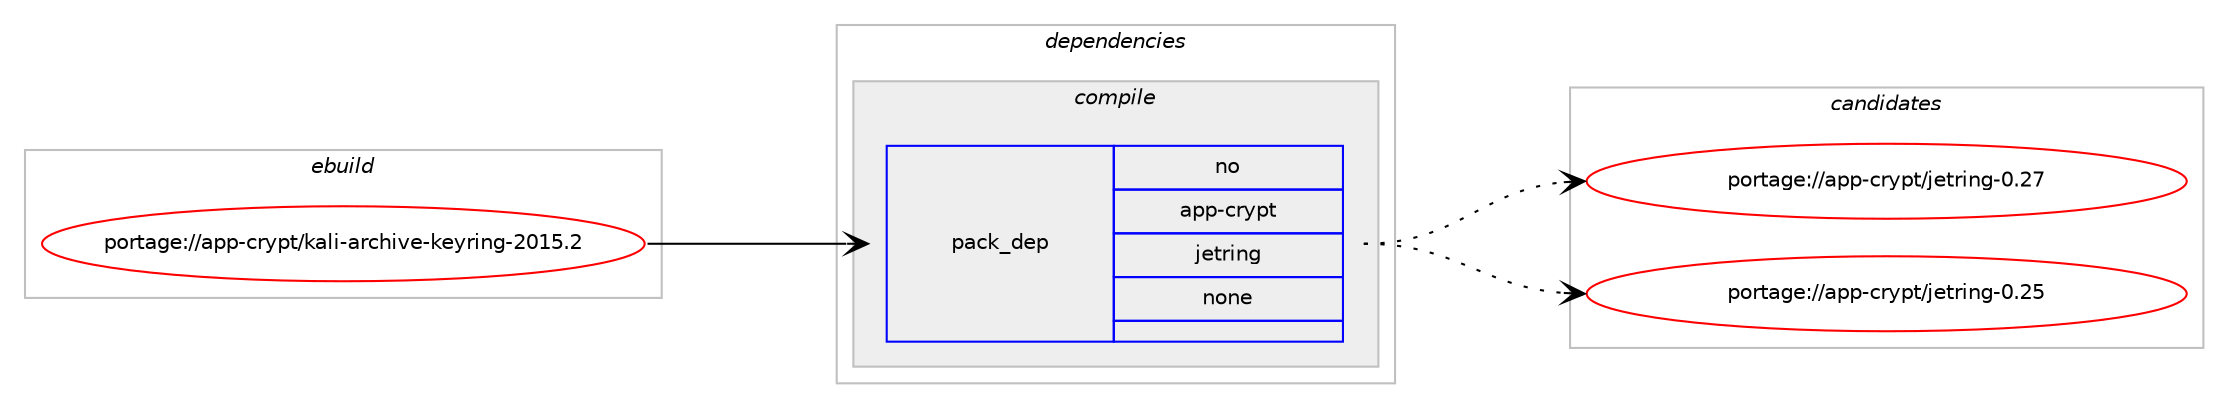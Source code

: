 digraph prolog {

# *************
# Graph options
# *************

newrank=true;
concentrate=true;
compound=true;
graph [rankdir=LR,fontname=Helvetica,fontsize=10,ranksep=1.5];#, ranksep=2.5, nodesep=0.2];
edge  [arrowhead=vee];
node  [fontname=Helvetica,fontsize=10];

# **********
# The ebuild
# **********

subgraph cluster_leftcol {
color=gray;
label=<<i>ebuild</i>>;
id [label="portage://app-crypt/kali-archive-keyring-2015.2", color=red, width=4, href="../app-crypt/kali-archive-keyring-2015.2.svg"];
}

# ****************
# The dependencies
# ****************

subgraph cluster_midcol {
color=gray;
label=<<i>dependencies</i>>;
subgraph cluster_compile {
fillcolor="#eeeeee";
style=filled;
label=<<i>compile</i>>;
subgraph pack482647 {
dependency642580 [label=<<TABLE BORDER="0" CELLBORDER="1" CELLSPACING="0" CELLPADDING="4" WIDTH="220"><TR><TD ROWSPAN="6" CELLPADDING="30">pack_dep</TD></TR><TR><TD WIDTH="110">no</TD></TR><TR><TD>app-crypt</TD></TR><TR><TD>jetring</TD></TR><TR><TD>none</TD></TR><TR><TD></TD></TR></TABLE>>, shape=none, color=blue];
}
id:e -> dependency642580:w [weight=20,style="solid",arrowhead="vee"];
}
subgraph cluster_compileandrun {
fillcolor="#eeeeee";
style=filled;
label=<<i>compile and run</i>>;
}
subgraph cluster_run {
fillcolor="#eeeeee";
style=filled;
label=<<i>run</i>>;
}
}

# **************
# The candidates
# **************

subgraph cluster_choices {
rank=same;
color=gray;
label=<<i>candidates</i>>;

subgraph choice482647 {
color=black;
nodesep=1;
choice971121124599114121112116471061011161141051101034548465055 [label="portage://app-crypt/jetring-0.27", color=red, width=4,href="../app-crypt/jetring-0.27.svg"];
choice971121124599114121112116471061011161141051101034548465053 [label="portage://app-crypt/jetring-0.25", color=red, width=4,href="../app-crypt/jetring-0.25.svg"];
dependency642580:e -> choice971121124599114121112116471061011161141051101034548465055:w [style=dotted,weight="100"];
dependency642580:e -> choice971121124599114121112116471061011161141051101034548465053:w [style=dotted,weight="100"];
}
}

}

